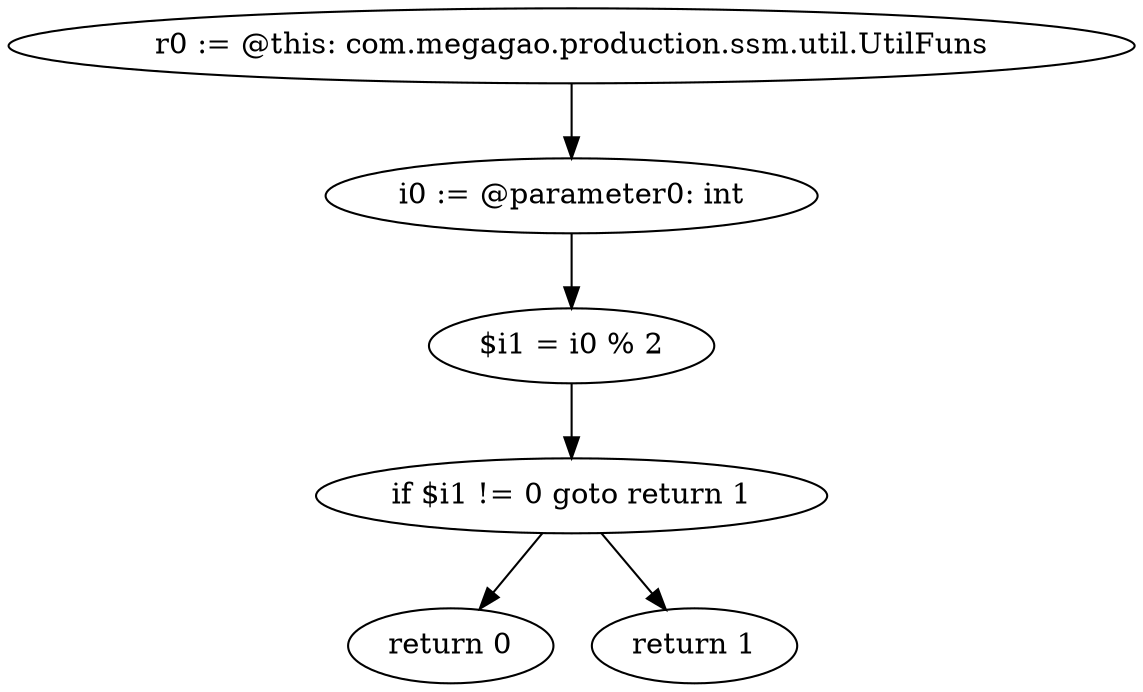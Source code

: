 digraph "unitGraph" {
    "r0 := @this: com.megagao.production.ssm.util.UtilFuns"
    "i0 := @parameter0: int"
    "$i1 = i0 % 2"
    "if $i1 != 0 goto return 1"
    "return 0"
    "return 1"
    "r0 := @this: com.megagao.production.ssm.util.UtilFuns"->"i0 := @parameter0: int";
    "i0 := @parameter0: int"->"$i1 = i0 % 2";
    "$i1 = i0 % 2"->"if $i1 != 0 goto return 1";
    "if $i1 != 0 goto return 1"->"return 0";
    "if $i1 != 0 goto return 1"->"return 1";
}
